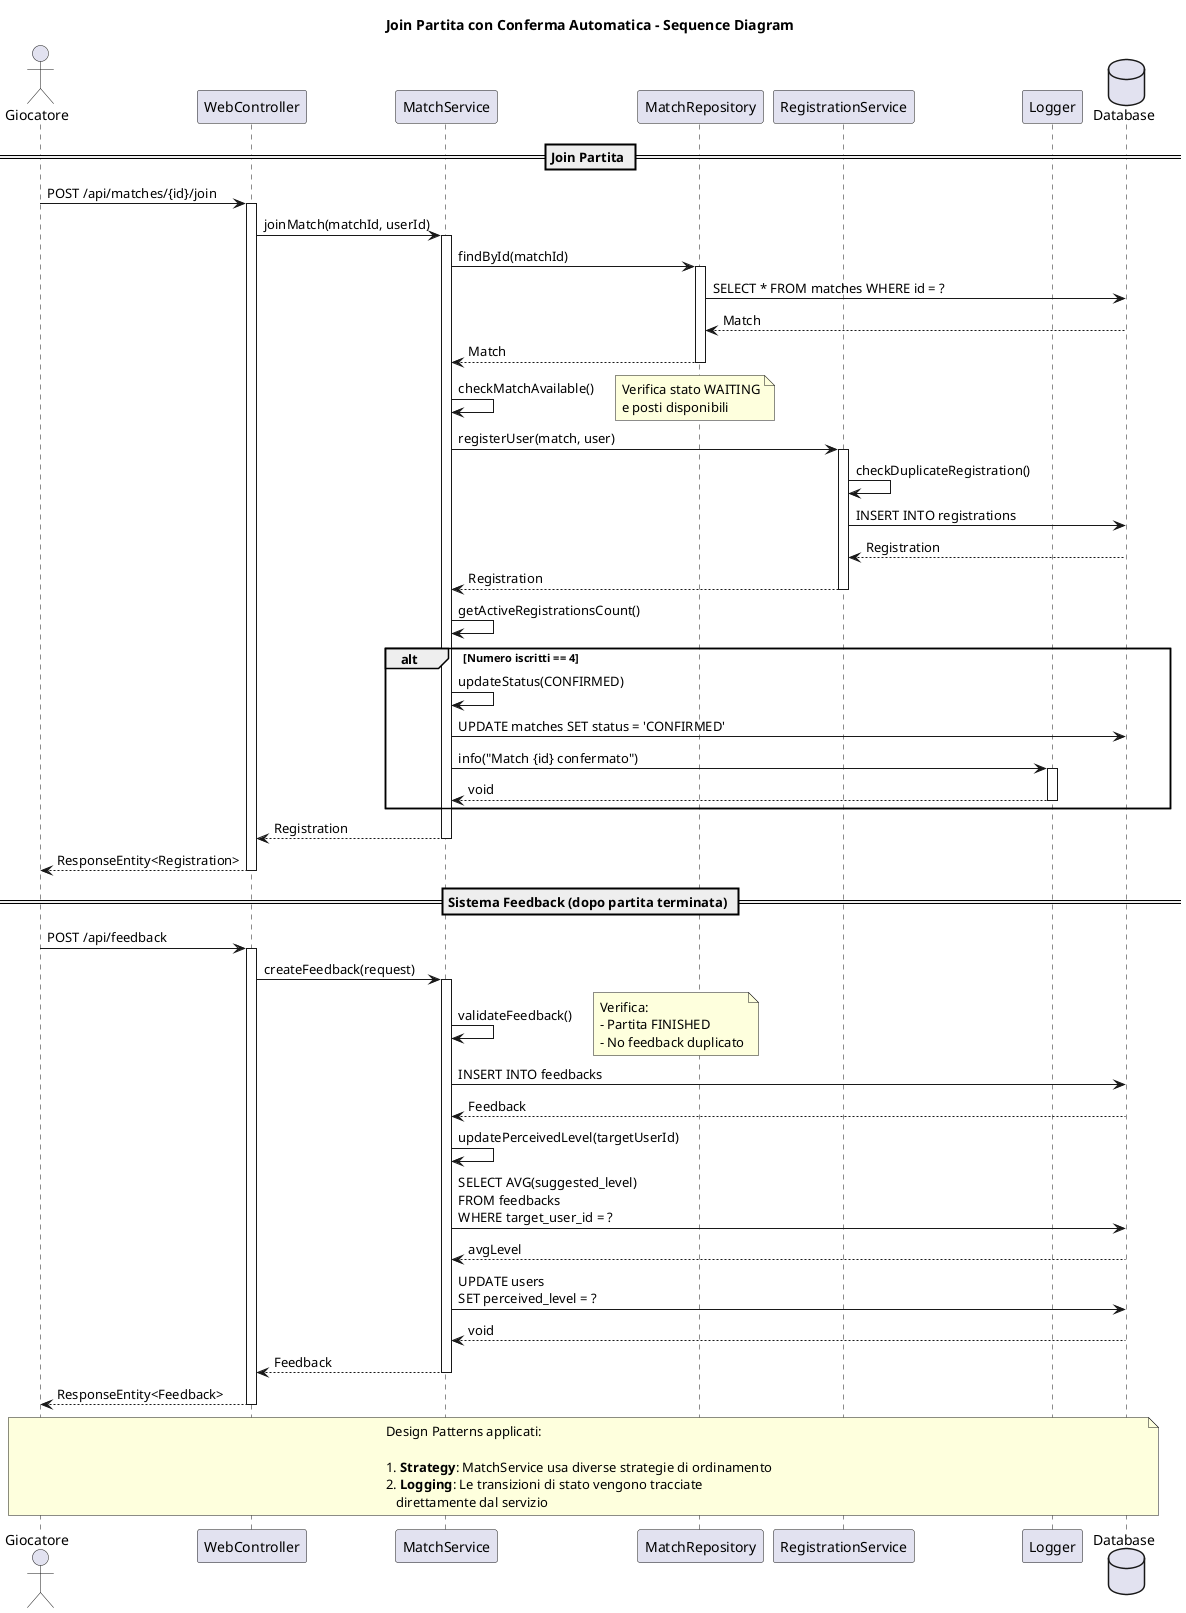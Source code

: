 @startuml Sequence Diagram - App Padel

title Join Partita con Conferma Automatica - Sequence Diagram

actor "Giocatore" as player
participant "WebController" as web
participant "MatchService" as service
participant "MatchRepository" as repo
participant "RegistrationService" as regService
participant "Logger" as logger
database "Database" as db

== Join Partita ==

player -> web: POST /api/matches/{id}/join
activate web

web -> service: joinMatch(matchId, userId)
activate service

service -> repo: findById(matchId)
activate repo
repo -> db: SELECT * FROM matches WHERE id = ?
db --> repo: Match
repo --> service: Match
deactivate repo

service -> service: checkMatchAvailable()
note right: Verifica stato WAITING\ne posti disponibili

service -> regService: registerUser(match, user)
activate regService

regService -> regService: checkDuplicateRegistration()

regService -> db: INSERT INTO registrations
db --> regService: Registration
regService --> service: Registration
deactivate regService

service -> service: getActiveRegistrationsCount()
alt Numero iscritti == 4
    
    service -> service: updateStatus(CONFIRMED)
    service -> db: UPDATE matches SET status = 'CONFIRMED'
    
    service -> logger: info("Match {id} confermato")
    activate logger
    logger --> service: void
    deactivate logger
    
end

service --> web: Registration
deactivate service

web --> player: ResponseEntity<Registration>
deactivate web

== Sistema Feedback (dopo partita terminata) ==

player -> web: POST /api/feedback
activate web

web -> service: createFeedback(request)
activate service

service -> service: validateFeedback()
note right: Verifica:\n- Partita FINISHED\n- No feedback duplicato

service -> db: INSERT INTO feedbacks
db --> service: Feedback

service -> service: updatePerceivedLevel(targetUserId)

service -> db: SELECT AVG(suggested_level)\nFROM feedbacks\nWHERE target_user_id = ?
db --> service: avgLevel

service -> db: UPDATE users\nSET perceived_level = ?
db --> service: void

service --> web: Feedback
deactivate service

web --> player: ResponseEntity<Feedback>
deactivate web

note over player, db
  Design Patterns applicati:

  1. **Strategy**: MatchService usa diverse strategie di ordinamento
  2. **Logging**: Le transizioni di stato vengono tracciate
     direttamente dal servizio
end note

@enduml
